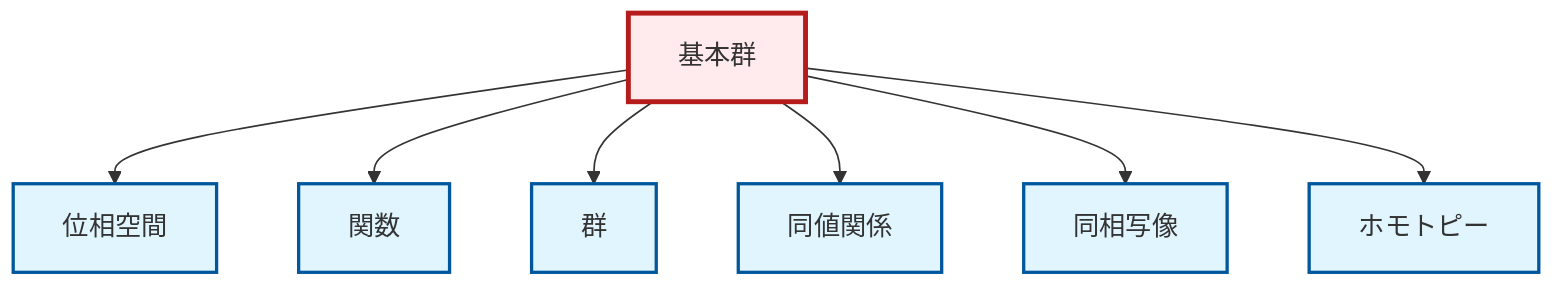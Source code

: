 graph TD
    classDef definition fill:#e1f5fe,stroke:#01579b,stroke-width:2px
    classDef theorem fill:#f3e5f5,stroke:#4a148c,stroke-width:2px
    classDef axiom fill:#fff3e0,stroke:#e65100,stroke-width:2px
    classDef example fill:#e8f5e9,stroke:#1b5e20,stroke-width:2px
    classDef current fill:#ffebee,stroke:#b71c1c,stroke-width:3px
    def-group["群"]:::definition
    def-fundamental-group["基本群"]:::definition
    def-homotopy["ホモトピー"]:::definition
    def-function["関数"]:::definition
    def-topological-space["位相空間"]:::definition
    def-homeomorphism["同相写像"]:::definition
    def-equivalence-relation["同値関係"]:::definition
    def-fundamental-group --> def-topological-space
    def-fundamental-group --> def-function
    def-fundamental-group --> def-group
    def-fundamental-group --> def-equivalence-relation
    def-fundamental-group --> def-homeomorphism
    def-fundamental-group --> def-homotopy
    class def-fundamental-group current